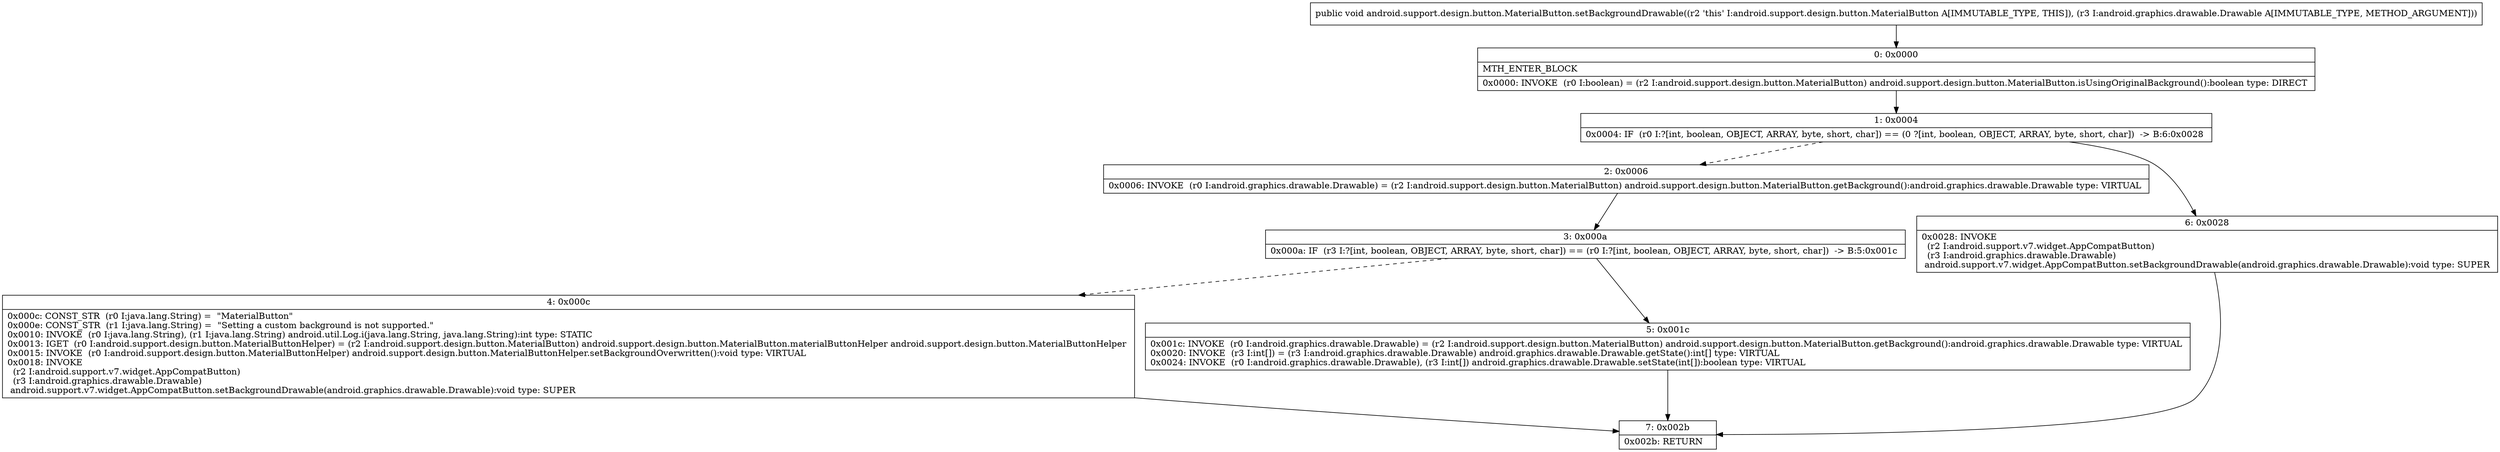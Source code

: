 digraph "CFG forandroid.support.design.button.MaterialButton.setBackgroundDrawable(Landroid\/graphics\/drawable\/Drawable;)V" {
Node_0 [shape=record,label="{0\:\ 0x0000|MTH_ENTER_BLOCK\l|0x0000: INVOKE  (r0 I:boolean) = (r2 I:android.support.design.button.MaterialButton) android.support.design.button.MaterialButton.isUsingOriginalBackground():boolean type: DIRECT \l}"];
Node_1 [shape=record,label="{1\:\ 0x0004|0x0004: IF  (r0 I:?[int, boolean, OBJECT, ARRAY, byte, short, char]) == (0 ?[int, boolean, OBJECT, ARRAY, byte, short, char])  \-\> B:6:0x0028 \l}"];
Node_2 [shape=record,label="{2\:\ 0x0006|0x0006: INVOKE  (r0 I:android.graphics.drawable.Drawable) = (r2 I:android.support.design.button.MaterialButton) android.support.design.button.MaterialButton.getBackground():android.graphics.drawable.Drawable type: VIRTUAL \l}"];
Node_3 [shape=record,label="{3\:\ 0x000a|0x000a: IF  (r3 I:?[int, boolean, OBJECT, ARRAY, byte, short, char]) == (r0 I:?[int, boolean, OBJECT, ARRAY, byte, short, char])  \-\> B:5:0x001c \l}"];
Node_4 [shape=record,label="{4\:\ 0x000c|0x000c: CONST_STR  (r0 I:java.lang.String) =  \"MaterialButton\" \l0x000e: CONST_STR  (r1 I:java.lang.String) =  \"Setting a custom background is not supported.\" \l0x0010: INVOKE  (r0 I:java.lang.String), (r1 I:java.lang.String) android.util.Log.i(java.lang.String, java.lang.String):int type: STATIC \l0x0013: IGET  (r0 I:android.support.design.button.MaterialButtonHelper) = (r2 I:android.support.design.button.MaterialButton) android.support.design.button.MaterialButton.materialButtonHelper android.support.design.button.MaterialButtonHelper \l0x0015: INVOKE  (r0 I:android.support.design.button.MaterialButtonHelper) android.support.design.button.MaterialButtonHelper.setBackgroundOverwritten():void type: VIRTUAL \l0x0018: INVOKE  \l  (r2 I:android.support.v7.widget.AppCompatButton)\l  (r3 I:android.graphics.drawable.Drawable)\l android.support.v7.widget.AppCompatButton.setBackgroundDrawable(android.graphics.drawable.Drawable):void type: SUPER \l}"];
Node_5 [shape=record,label="{5\:\ 0x001c|0x001c: INVOKE  (r0 I:android.graphics.drawable.Drawable) = (r2 I:android.support.design.button.MaterialButton) android.support.design.button.MaterialButton.getBackground():android.graphics.drawable.Drawable type: VIRTUAL \l0x0020: INVOKE  (r3 I:int[]) = (r3 I:android.graphics.drawable.Drawable) android.graphics.drawable.Drawable.getState():int[] type: VIRTUAL \l0x0024: INVOKE  (r0 I:android.graphics.drawable.Drawable), (r3 I:int[]) android.graphics.drawable.Drawable.setState(int[]):boolean type: VIRTUAL \l}"];
Node_6 [shape=record,label="{6\:\ 0x0028|0x0028: INVOKE  \l  (r2 I:android.support.v7.widget.AppCompatButton)\l  (r3 I:android.graphics.drawable.Drawable)\l android.support.v7.widget.AppCompatButton.setBackgroundDrawable(android.graphics.drawable.Drawable):void type: SUPER \l}"];
Node_7 [shape=record,label="{7\:\ 0x002b|0x002b: RETURN   \l}"];
MethodNode[shape=record,label="{public void android.support.design.button.MaterialButton.setBackgroundDrawable((r2 'this' I:android.support.design.button.MaterialButton A[IMMUTABLE_TYPE, THIS]), (r3 I:android.graphics.drawable.Drawable A[IMMUTABLE_TYPE, METHOD_ARGUMENT])) }"];
MethodNode -> Node_0;
Node_0 -> Node_1;
Node_1 -> Node_2[style=dashed];
Node_1 -> Node_6;
Node_2 -> Node_3;
Node_3 -> Node_4[style=dashed];
Node_3 -> Node_5;
Node_4 -> Node_7;
Node_5 -> Node_7;
Node_6 -> Node_7;
}

